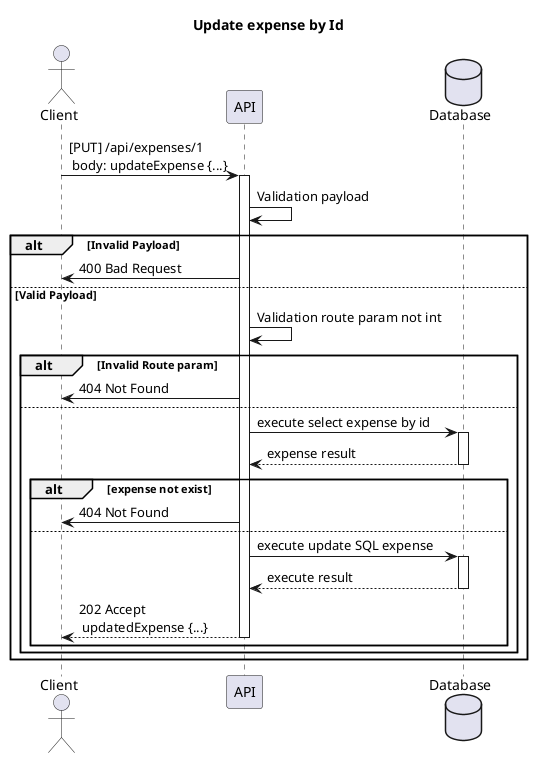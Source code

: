 @startuml

title: Update expense by Id
actor Client
participant API
database Database 

Client -> API: [PUT] /api/expenses/1 \n body: updateExpense {...}
activate API
API -> API: Validation payload
alt Invalid Payload
API -> Client: 400 Bad Request
else Valid Payload
API -> API: Validation route param not int
alt Invalid Route param
API -> Client: 404 Not Found
else
API -> Database: execute select expense by id
activate Database
Database --> API: expense result
deactivate Database

alt expense not exist
API -> Client: 404 Not Found
else
API -> Database: execute update SQL expense
activate Database
Database --> API: execute result
deactivate Database
API --> Client: 202 Accept \n updatedExpense {...}
deactivate API
end
end
end


@enduml